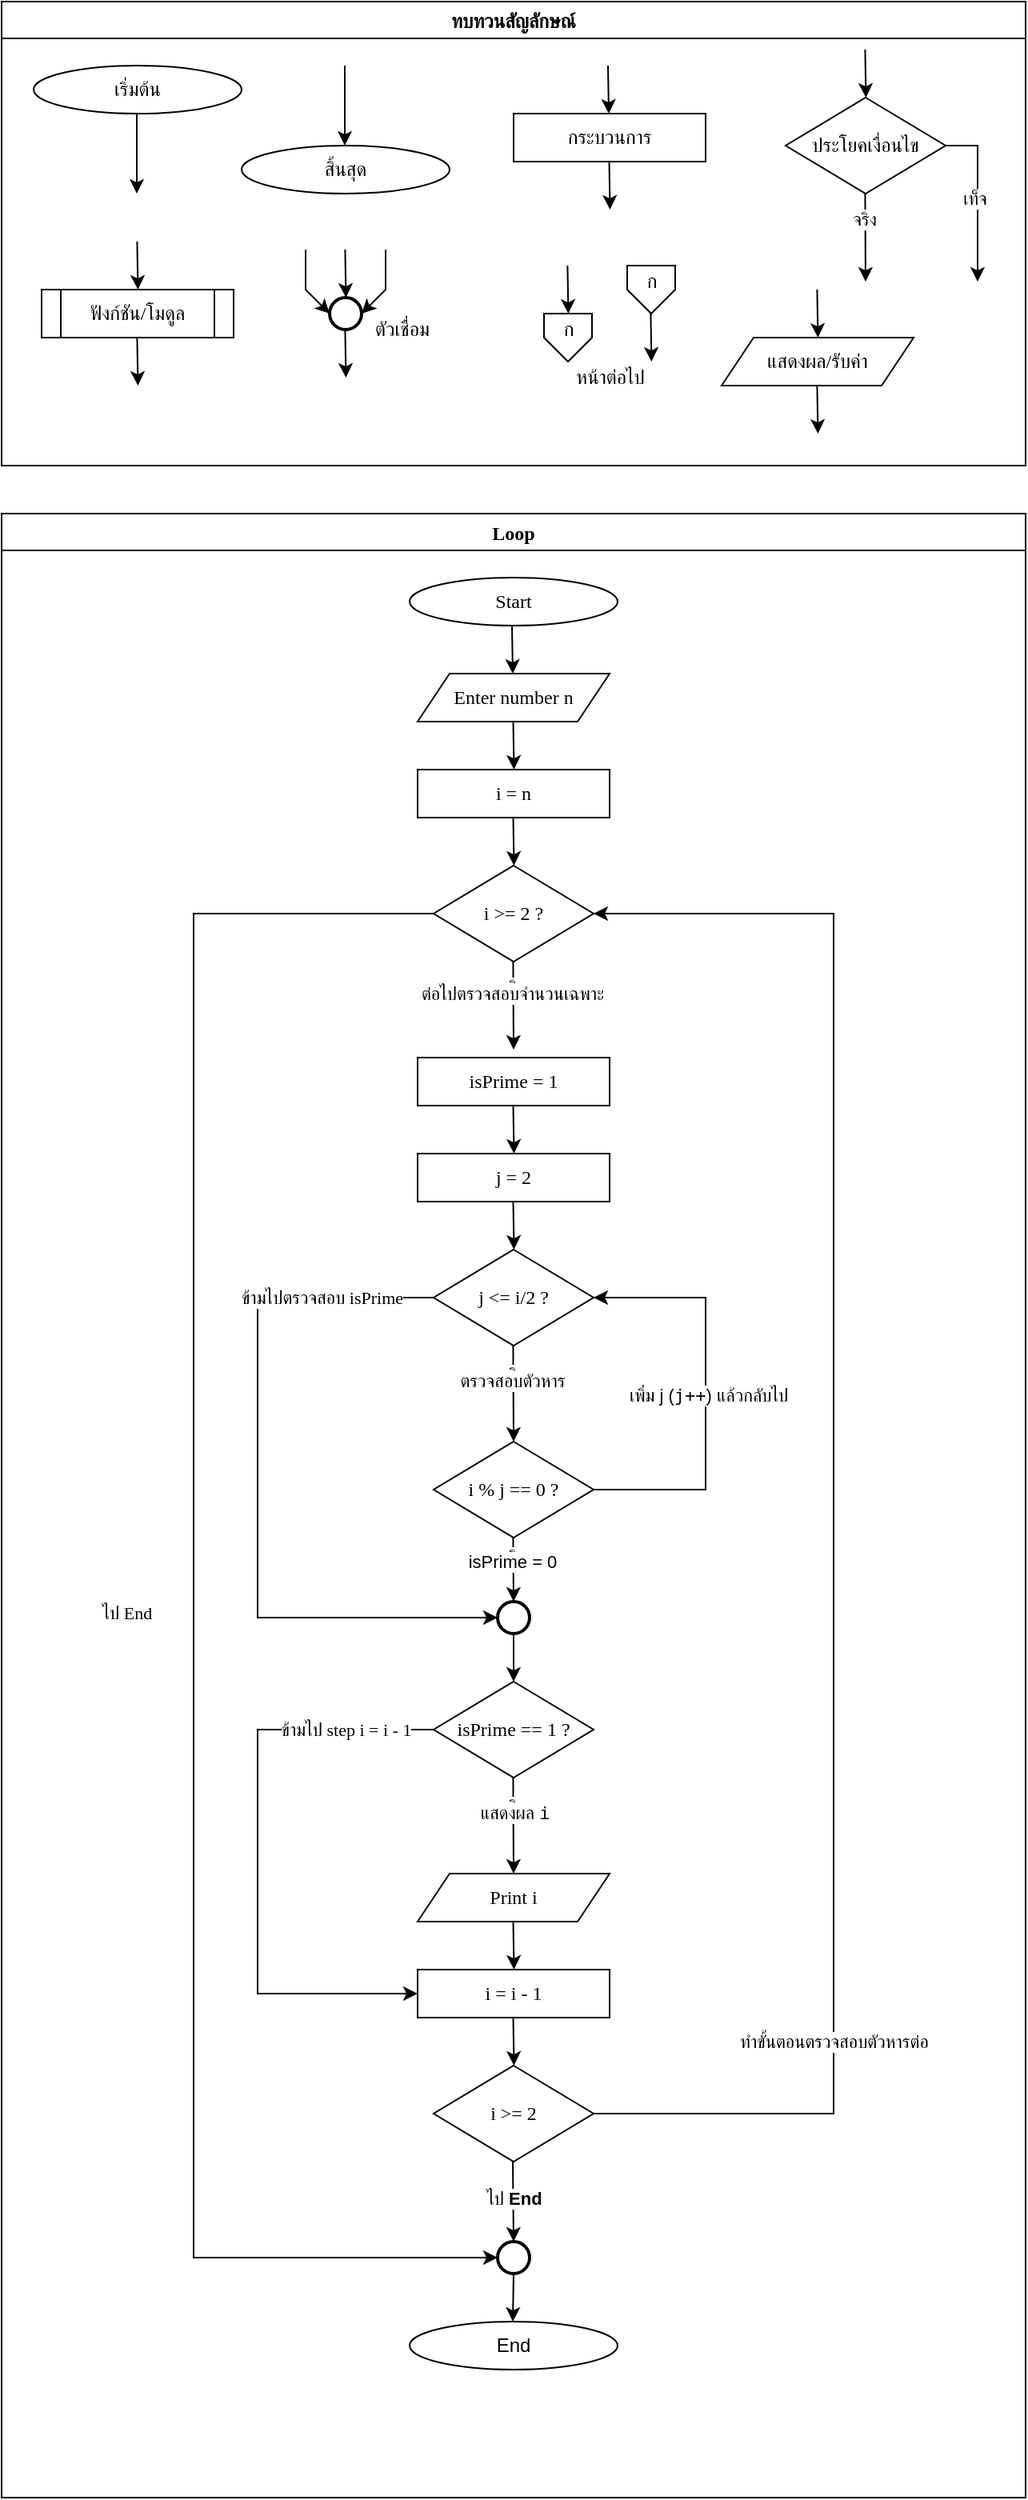<mxfile version="28.1.2">
  <diagram name="Page-1" id="07jwAA4rOBxxB98omUnX">
    <mxGraphModel dx="1426" dy="743" grid="1" gridSize="10" guides="1" tooltips="1" connect="1" arrows="1" fold="1" page="1" pageScale="1" pageWidth="850" pageHeight="1100" math="0" shadow="0">
      <root>
        <mxCell id="0" />
        <mxCell id="1" parent="0" />
        <mxCell id="EhM-U038G6zTRjNLAG5L-2" value="ทบทวนสัญลักษณ์" style="swimlane;fontFamily=Sarabun;fontSource=https://fonts.googleapis.com/css?family=Sarabun;" vertex="1" parent="1">
          <mxGeometry width="640" height="290" as="geometry" />
        </mxCell>
        <mxCell id="EhM-U038G6zTRjNLAG5L-3" value="&lt;font data-font-src=&quot;https://fonts.googleapis.com/css?family=Sarabun&quot; face=&quot;Sarabun&quot;&gt;เริ่มต้น&lt;/font&gt;" style="ellipse;whiteSpace=wrap;html=1;" vertex="1" parent="EhM-U038G6zTRjNLAG5L-2">
          <mxGeometry x="20" y="40" width="130" height="30" as="geometry" />
        </mxCell>
        <mxCell id="EhM-U038G6zTRjNLAG5L-4" value="" style="endArrow=classic;html=1;rounded=0;" edge="1" parent="EhM-U038G6zTRjNLAG5L-2">
          <mxGeometry width="50" height="50" relative="1" as="geometry">
            <mxPoint x="84.5" y="70" as="sourcePoint" />
            <mxPoint x="84.5" y="120" as="targetPoint" />
          </mxGeometry>
        </mxCell>
        <mxCell id="EhM-U038G6zTRjNLAG5L-5" value="&lt;font face=&quot;Sarabun&quot;&gt;สิ้นสุด&lt;/font&gt;" style="ellipse;whiteSpace=wrap;html=1;" vertex="1" parent="EhM-U038G6zTRjNLAG5L-2">
          <mxGeometry x="150" y="90" width="130" height="30" as="geometry" />
        </mxCell>
        <mxCell id="EhM-U038G6zTRjNLAG5L-6" value="" style="endArrow=classic;html=1;rounded=0;" edge="1" parent="EhM-U038G6zTRjNLAG5L-2">
          <mxGeometry width="50" height="50" relative="1" as="geometry">
            <mxPoint x="214.5" y="40" as="sourcePoint" />
            <mxPoint x="214.5" y="90" as="targetPoint" />
          </mxGeometry>
        </mxCell>
        <mxCell id="EhM-U038G6zTRjNLAG5L-7" value="กระบวนการ" style="rounded=0;whiteSpace=wrap;html=1;fontFamily=Sarabun;fontSource=https://fonts.googleapis.com/css?family=Sarabun;" vertex="1" parent="EhM-U038G6zTRjNLAG5L-2">
          <mxGeometry x="320" y="70" width="120" height="30" as="geometry" />
        </mxCell>
        <mxCell id="EhM-U038G6zTRjNLAG5L-8" value="" style="endArrow=classic;html=1;rounded=0;" edge="1" parent="EhM-U038G6zTRjNLAG5L-2">
          <mxGeometry width="50" height="50" relative="1" as="geometry">
            <mxPoint x="379" y="40" as="sourcePoint" />
            <mxPoint x="379.5" y="70" as="targetPoint" />
          </mxGeometry>
        </mxCell>
        <mxCell id="EhM-U038G6zTRjNLAG5L-9" value="" style="endArrow=classic;html=1;rounded=0;" edge="1" parent="EhM-U038G6zTRjNLAG5L-2">
          <mxGeometry width="50" height="50" relative="1" as="geometry">
            <mxPoint x="379.75" y="100" as="sourcePoint" />
            <mxPoint x="380.25" y="130" as="targetPoint" />
          </mxGeometry>
        </mxCell>
        <mxCell id="EhM-U038G6zTRjNLAG5L-10" value="ประโยคเงื่อนไข" style="rhombus;whiteSpace=wrap;html=1;fontFamily=Sarabun;fontSource=https://fonts.googleapis.com/css?family=Sarabun;" vertex="1" parent="EhM-U038G6zTRjNLAG5L-2">
          <mxGeometry x="490" y="60" width="100" height="60" as="geometry" />
        </mxCell>
        <mxCell id="EhM-U038G6zTRjNLAG5L-11" value="" style="endArrow=classic;html=1;rounded=0;" edge="1" parent="EhM-U038G6zTRjNLAG5L-2">
          <mxGeometry width="50" height="50" relative="1" as="geometry">
            <mxPoint x="539.71" y="30" as="sourcePoint" />
            <mxPoint x="540.21" y="60" as="targetPoint" />
          </mxGeometry>
        </mxCell>
        <mxCell id="EhM-U038G6zTRjNLAG5L-12" value="" style="endArrow=classic;html=1;rounded=0;" edge="1" parent="EhM-U038G6zTRjNLAG5L-2">
          <mxGeometry width="50" height="50" relative="1" as="geometry">
            <mxPoint x="539.71" y="120" as="sourcePoint" />
            <mxPoint x="540" y="175" as="targetPoint" />
          </mxGeometry>
        </mxCell>
        <mxCell id="EhM-U038G6zTRjNLAG5L-13" value="จริง" style="edgeLabel;html=1;align=center;verticalAlign=middle;resizable=0;points=[];fontFamily=Sarabun;fontSource=https://fonts.googleapis.com/css?family=Sarabun;" vertex="1" connectable="0" parent="EhM-U038G6zTRjNLAG5L-12">
          <mxGeometry x="-0.414" y="-1" relative="1" as="geometry">
            <mxPoint as="offset" />
          </mxGeometry>
        </mxCell>
        <mxCell id="EhM-U038G6zTRjNLAG5L-14" value="" style="endArrow=classic;html=1;rounded=0;exitX=1;exitY=0.5;exitDx=0;exitDy=0;" edge="1" parent="EhM-U038G6zTRjNLAG5L-2" source="EhM-U038G6zTRjNLAG5L-10">
          <mxGeometry width="50" height="50" relative="1" as="geometry">
            <mxPoint x="620" y="95" as="sourcePoint" />
            <mxPoint x="610" y="175" as="targetPoint" />
            <Array as="points">
              <mxPoint x="610" y="90" />
            </Array>
          </mxGeometry>
        </mxCell>
        <mxCell id="EhM-U038G6zTRjNLAG5L-15" value="&lt;font data-font-src=&quot;https://fonts.googleapis.com/css?family=Sarabun&quot; face=&quot;Sarabun&quot;&gt;เท็จ&lt;/font&gt;" style="edgeLabel;html=1;align=center;verticalAlign=middle;resizable=0;points=[];" vertex="1" connectable="0" parent="EhM-U038G6zTRjNLAG5L-14">
          <mxGeometry x="-0.002" y="-2" relative="1" as="geometry">
            <mxPoint as="offset" />
          </mxGeometry>
        </mxCell>
        <mxCell id="EhM-U038G6zTRjNLAG5L-16" value="&lt;font data-font-src=&quot;https://fonts.googleapis.com/css?family=Sarabun&quot; face=&quot;Sarabun&quot;&gt;ฟังก์ชัน/โมดูล&lt;/font&gt;" style="shape=process;whiteSpace=wrap;html=1;backgroundOutline=1;" vertex="1" parent="EhM-U038G6zTRjNLAG5L-2">
          <mxGeometry x="25" y="180" width="120" height="30" as="geometry" />
        </mxCell>
        <mxCell id="EhM-U038G6zTRjNLAG5L-17" value="" style="endArrow=classic;html=1;rounded=0;" edge="1" parent="EhM-U038G6zTRjNLAG5L-2">
          <mxGeometry width="50" height="50" relative="1" as="geometry">
            <mxPoint x="84.71" y="150" as="sourcePoint" />
            <mxPoint x="85.21" y="180" as="targetPoint" />
          </mxGeometry>
        </mxCell>
        <mxCell id="EhM-U038G6zTRjNLAG5L-18" value="" style="endArrow=classic;html=1;rounded=0;" edge="1" parent="EhM-U038G6zTRjNLAG5L-2">
          <mxGeometry width="50" height="50" relative="1" as="geometry">
            <mxPoint x="84.71" y="210" as="sourcePoint" />
            <mxPoint x="85.21" y="240" as="targetPoint" />
          </mxGeometry>
        </mxCell>
        <mxCell id="EhM-U038G6zTRjNLAG5L-19" value="" style="strokeWidth=2;html=1;shape=mxgraph.flowchart.start_2;whiteSpace=wrap;" vertex="1" parent="EhM-U038G6zTRjNLAG5L-2">
          <mxGeometry x="205" y="185" width="20" height="20" as="geometry" />
        </mxCell>
        <mxCell id="EhM-U038G6zTRjNLAG5L-20" value="" style="endArrow=classic;html=1;rounded=0;" edge="1" parent="EhM-U038G6zTRjNLAG5L-2">
          <mxGeometry width="50" height="50" relative="1" as="geometry">
            <mxPoint x="214.71" y="155" as="sourcePoint" />
            <mxPoint x="215.21" y="185" as="targetPoint" />
          </mxGeometry>
        </mxCell>
        <mxCell id="EhM-U038G6zTRjNLAG5L-21" value="" style="endArrow=classic;html=1;rounded=0;entryX=0;entryY=0.5;entryDx=0;entryDy=0;entryPerimeter=0;" edge="1" parent="EhM-U038G6zTRjNLAG5L-2" target="EhM-U038G6zTRjNLAG5L-19">
          <mxGeometry width="50" height="50" relative="1" as="geometry">
            <mxPoint x="190.0" y="155" as="sourcePoint" />
            <mxPoint x="190.5" y="185" as="targetPoint" />
            <Array as="points">
              <mxPoint x="190" y="180" />
            </Array>
          </mxGeometry>
        </mxCell>
        <mxCell id="EhM-U038G6zTRjNLAG5L-22" value="" style="endArrow=classic;html=1;rounded=0;entryX=1;entryY=0.5;entryDx=0;entryDy=0;entryPerimeter=0;" edge="1" parent="EhM-U038G6zTRjNLAG5L-2" target="EhM-U038G6zTRjNLAG5L-19">
          <mxGeometry width="50" height="50" relative="1" as="geometry">
            <mxPoint x="240.0" y="155" as="sourcePoint" />
            <mxPoint x="240.5" y="185" as="targetPoint" />
            <Array as="points">
              <mxPoint x="240" y="180" />
            </Array>
          </mxGeometry>
        </mxCell>
        <mxCell id="EhM-U038G6zTRjNLAG5L-23" value="" style="endArrow=classic;html=1;rounded=0;" edge="1" parent="EhM-U038G6zTRjNLAG5L-2">
          <mxGeometry width="50" height="50" relative="1" as="geometry">
            <mxPoint x="214.71" y="205" as="sourcePoint" />
            <mxPoint x="215.21" y="235" as="targetPoint" />
          </mxGeometry>
        </mxCell>
        <mxCell id="EhM-U038G6zTRjNLAG5L-24" value="&lt;font data-font-src=&quot;https://fonts.googleapis.com/css?family=Sarabun&quot; face=&quot;Sarabun&quot;&gt;ตัวเชื่อม&lt;/font&gt;" style="text;html=1;align=center;verticalAlign=middle;resizable=0;points=[];autosize=1;strokeColor=none;fillColor=none;" vertex="1" parent="EhM-U038G6zTRjNLAG5L-2">
          <mxGeometry x="220" y="190" width="60" height="30" as="geometry" />
        </mxCell>
        <mxCell id="EhM-U038G6zTRjNLAG5L-25" value="" style="endArrow=classic;html=1;rounded=0;" edge="1" parent="EhM-U038G6zTRjNLAG5L-2">
          <mxGeometry width="50" height="50" relative="1" as="geometry">
            <mxPoint x="353.71" y="165" as="sourcePoint" />
            <mxPoint x="354.21" y="195" as="targetPoint" />
          </mxGeometry>
        </mxCell>
        <mxCell id="EhM-U038G6zTRjNLAG5L-26" value="" style="verticalLabelPosition=bottom;verticalAlign=top;html=1;shape=offPageConnector;rounded=0;size=0.5;" vertex="1" parent="EhM-U038G6zTRjNLAG5L-2">
          <mxGeometry x="339" y="195" width="30" height="30" as="geometry" />
        </mxCell>
        <mxCell id="EhM-U038G6zTRjNLAG5L-27" value="" style="endArrow=classic;html=1;rounded=0;" edge="1" parent="EhM-U038G6zTRjNLAG5L-2">
          <mxGeometry width="50" height="50" relative="1" as="geometry">
            <mxPoint x="405.71" y="195" as="sourcePoint" />
            <mxPoint x="406.21" y="225" as="targetPoint" />
          </mxGeometry>
        </mxCell>
        <mxCell id="EhM-U038G6zTRjNLAG5L-28" value="" style="verticalLabelPosition=bottom;verticalAlign=top;html=1;shape=offPageConnector;rounded=0;size=0.5;" vertex="1" parent="EhM-U038G6zTRjNLAG5L-2">
          <mxGeometry x="391" y="165" width="30" height="30" as="geometry" />
        </mxCell>
        <mxCell id="EhM-U038G6zTRjNLAG5L-29" value="หน้าต่อไป" style="text;html=1;align=center;verticalAlign=middle;resizable=0;points=[];autosize=1;strokeColor=none;fillColor=none;fontFamily=Sarabun;fontSource=https://fonts.googleapis.com/css?family=Sarabun;" vertex="1" parent="EhM-U038G6zTRjNLAG5L-2">
          <mxGeometry x="345" y="220" width="70" height="30" as="geometry" />
        </mxCell>
        <mxCell id="EhM-U038G6zTRjNLAG5L-30" value="ก" style="text;html=1;align=center;verticalAlign=middle;resizable=0;points=[];autosize=1;strokeColor=none;fillColor=none;fontFamily=Sarabun;fontSource=https://fonts.googleapis.com/css?family=Sarabun;" vertex="1" parent="EhM-U038G6zTRjNLAG5L-2">
          <mxGeometry x="339" y="190" width="30" height="30" as="geometry" />
        </mxCell>
        <mxCell id="EhM-U038G6zTRjNLAG5L-31" value="ก" style="text;html=1;align=center;verticalAlign=middle;resizable=0;points=[];autosize=1;strokeColor=none;fillColor=none;fontFamily=Sarabun;fontSource=https://fonts.googleapis.com/css?family=Sarabun;" vertex="1" parent="EhM-U038G6zTRjNLAG5L-2">
          <mxGeometry x="391" y="160" width="30" height="30" as="geometry" />
        </mxCell>
        <mxCell id="EhM-U038G6zTRjNLAG5L-32" value="แสดงผล/รับค่า" style="shape=parallelogram;perimeter=parallelogramPerimeter;whiteSpace=wrap;html=1;fixedSize=1;fontFamily=Sarabun;fontSource=https://fonts.googleapis.com/css?family=Sarabun;" vertex="1" parent="EhM-U038G6zTRjNLAG5L-2">
          <mxGeometry x="450" y="210" width="120" height="30" as="geometry" />
        </mxCell>
        <mxCell id="EhM-U038G6zTRjNLAG5L-33" value="" style="endArrow=classic;html=1;rounded=0;" edge="1" parent="EhM-U038G6zTRjNLAG5L-2">
          <mxGeometry width="50" height="50" relative="1" as="geometry">
            <mxPoint x="509.71" y="180" as="sourcePoint" />
            <mxPoint x="510.21" y="210" as="targetPoint" />
          </mxGeometry>
        </mxCell>
        <mxCell id="EhM-U038G6zTRjNLAG5L-34" value="" style="endArrow=classic;html=1;rounded=0;" edge="1" parent="EhM-U038G6zTRjNLAG5L-2">
          <mxGeometry width="50" height="50" relative="1" as="geometry">
            <mxPoint x="509.71" y="240" as="sourcePoint" />
            <mxPoint x="510.21" y="270" as="targetPoint" />
          </mxGeometry>
        </mxCell>
        <mxCell id="EhM-U038G6zTRjNLAG5L-35" value="Loop" style="swimlane;fontFamily=Sarabun;fontSource=https://fonts.googleapis.com/css?family=Sarabun;" vertex="1" parent="1">
          <mxGeometry y="320" width="640" height="1240" as="geometry" />
        </mxCell>
        <mxCell id="EhM-U038G6zTRjNLAG5L-36" value="&lt;font data-font-src=&quot;https://fonts.googleapis.com/css?family=Sarabun&quot; face=&quot;Sarabun&quot;&gt;Start&lt;/font&gt;" style="ellipse;whiteSpace=wrap;html=1;" vertex="1" parent="EhM-U038G6zTRjNLAG5L-35">
          <mxGeometry x="255" y="40" width="130" height="30" as="geometry" />
        </mxCell>
        <mxCell id="EhM-U038G6zTRjNLAG5L-39" value="" style="endArrow=classic;html=1;rounded=0;" edge="1" parent="EhM-U038G6zTRjNLAG5L-35">
          <mxGeometry width="50" height="50" relative="1" as="geometry">
            <mxPoint x="319" y="70" as="sourcePoint" />
            <mxPoint x="319.5" y="100" as="targetPoint" />
          </mxGeometry>
        </mxCell>
        <mxCell id="EhM-U038G6zTRjNLAG5L-40" value="" style="endArrow=classic;html=1;rounded=0;" edge="1" parent="EhM-U038G6zTRjNLAG5L-35">
          <mxGeometry width="50" height="50" relative="1" as="geometry">
            <mxPoint x="319.75" y="130" as="sourcePoint" />
            <mxPoint x="320.25" y="160" as="targetPoint" />
          </mxGeometry>
        </mxCell>
        <mxCell id="EhM-U038G6zTRjNLAG5L-106" value="Enter number n" style="shape=parallelogram;perimeter=parallelogramPerimeter;whiteSpace=wrap;html=1;fixedSize=1;fontFamily=Sarabun;fontSource=https://fonts.googleapis.com/css?family=Sarabun;" vertex="1" parent="EhM-U038G6zTRjNLAG5L-35">
          <mxGeometry x="260" y="100" width="120" height="30" as="geometry" />
        </mxCell>
        <mxCell id="EhM-U038G6zTRjNLAG5L-107" value="i = n" style="rounded=0;whiteSpace=wrap;html=1;fontFamily=Sarabun;fontSource=https://fonts.googleapis.com/css?family=Sarabun;" vertex="1" parent="EhM-U038G6zTRjNLAG5L-35">
          <mxGeometry x="260" y="160" width="120" height="30" as="geometry" />
        </mxCell>
        <mxCell id="EhM-U038G6zTRjNLAG5L-108" value="" style="endArrow=classic;html=1;rounded=0;" edge="1" parent="EhM-U038G6zTRjNLAG5L-35">
          <mxGeometry width="50" height="50" relative="1" as="geometry">
            <mxPoint x="319.75" y="190" as="sourcePoint" />
            <mxPoint x="320.25" y="220" as="targetPoint" />
          </mxGeometry>
        </mxCell>
        <mxCell id="EhM-U038G6zTRjNLAG5L-109" value="i &amp;gt;= 2 ?" style="rhombus;whiteSpace=wrap;html=1;fontFamily=Sarabun;fontSource=https://fonts.googleapis.com/css?family=Sarabun;" vertex="1" parent="EhM-U038G6zTRjNLAG5L-35">
          <mxGeometry x="270" y="220" width="100" height="60" as="geometry" />
        </mxCell>
        <mxCell id="EhM-U038G6zTRjNLAG5L-110" value="" style="endArrow=classic;html=1;rounded=0;" edge="1" parent="EhM-U038G6zTRjNLAG5L-35">
          <mxGeometry width="50" height="50" relative="1" as="geometry">
            <mxPoint x="319.71" y="280" as="sourcePoint" />
            <mxPoint x="320" y="335" as="targetPoint" />
          </mxGeometry>
        </mxCell>
        <mxCell id="EhM-U038G6zTRjNLAG5L-111" value="จริง" style="edgeLabel;html=1;align=center;verticalAlign=middle;resizable=0;points=[];fontFamily=Sarabun;fontSource=https://fonts.googleapis.com/css?family=Sarabun;" vertex="1" connectable="0" parent="EhM-U038G6zTRjNLAG5L-110">
          <mxGeometry x="-0.414" y="-1" relative="1" as="geometry">
            <mxPoint as="offset" />
          </mxGeometry>
        </mxCell>
        <mxCell id="EhM-U038G6zTRjNLAG5L-114" value="ต่อไปตรวจสอบจำนวนเฉพาะ" style="edgeLabel;html=1;align=center;verticalAlign=middle;resizable=0;points=[];" vertex="1" connectable="0" parent="EhM-U038G6zTRjNLAG5L-110">
          <mxGeometry x="-0.273" y="-1" relative="1" as="geometry">
            <mxPoint as="offset" />
          </mxGeometry>
        </mxCell>
        <mxCell id="EhM-U038G6zTRjNLAG5L-112" value="" style="endArrow=classic;html=1;rounded=0;exitX=0;exitY=0.5;exitDx=0;exitDy=0;entryX=0;entryY=0.5;entryDx=0;entryDy=0;entryPerimeter=0;" edge="1" parent="EhM-U038G6zTRjNLAG5L-35" source="EhM-U038G6zTRjNLAG5L-109" target="EhM-U038G6zTRjNLAG5L-158">
          <mxGeometry width="50" height="50" relative="1" as="geometry">
            <mxPoint x="250" y="260" as="sourcePoint" />
            <mxPoint x="120" y="360" as="targetPoint" />
            <Array as="points">
              <mxPoint x="120" y="250" />
              <mxPoint x="120" y="1090" />
            </Array>
          </mxGeometry>
        </mxCell>
        <mxCell id="EhM-U038G6zTRjNLAG5L-113" value="&lt;font data-font-src=&quot;https://fonts.googleapis.com/css?family=Sarabun&quot; face=&quot;Sarabun&quot;&gt;ไป End&lt;/font&gt;" style="edgeLabel;html=1;align=center;verticalAlign=middle;resizable=0;points=[];" vertex="1" connectable="0" parent="EhM-U038G6zTRjNLAG5L-112">
          <mxGeometry x="-0.002" y="-2" relative="1" as="geometry">
            <mxPoint x="-40" y="-2" as="offset" />
          </mxGeometry>
        </mxCell>
        <mxCell id="EhM-U038G6zTRjNLAG5L-115" value="isPrime = 1" style="rounded=0;whiteSpace=wrap;html=1;fontFamily=Sarabun;fontSource=https://fonts.googleapis.com/css?family=Sarabun;" vertex="1" parent="EhM-U038G6zTRjNLAG5L-35">
          <mxGeometry x="260" y="340" width="120" height="30" as="geometry" />
        </mxCell>
        <mxCell id="EhM-U038G6zTRjNLAG5L-116" value="" style="endArrow=classic;html=1;rounded=0;" edge="1" parent="EhM-U038G6zTRjNLAG5L-35">
          <mxGeometry width="50" height="50" relative="1" as="geometry">
            <mxPoint x="319.75" y="370" as="sourcePoint" />
            <mxPoint x="320.25" y="400" as="targetPoint" />
          </mxGeometry>
        </mxCell>
        <mxCell id="EhM-U038G6zTRjNLAG5L-117" value="j = 2" style="rounded=0;whiteSpace=wrap;html=1;fontFamily=Sarabun;fontSource=https://fonts.googleapis.com/css?family=Sarabun;" vertex="1" parent="EhM-U038G6zTRjNLAG5L-35">
          <mxGeometry x="260" y="400" width="120" height="30" as="geometry" />
        </mxCell>
        <mxCell id="EhM-U038G6zTRjNLAG5L-118" value="" style="endArrow=classic;html=1;rounded=0;" edge="1" parent="EhM-U038G6zTRjNLAG5L-35">
          <mxGeometry width="50" height="50" relative="1" as="geometry">
            <mxPoint x="319.75" y="430" as="sourcePoint" />
            <mxPoint x="320.25" y="460" as="targetPoint" />
          </mxGeometry>
        </mxCell>
        <mxCell id="EhM-U038G6zTRjNLAG5L-119" value="j &amp;lt;= i/2 ?" style="rhombus;whiteSpace=wrap;html=1;fontFamily=Sarabun;fontSource=https://fonts.googleapis.com/css?family=Sarabun;" vertex="1" parent="EhM-U038G6zTRjNLAG5L-35">
          <mxGeometry x="270" y="460" width="100" height="60" as="geometry" />
        </mxCell>
        <mxCell id="EhM-U038G6zTRjNLAG5L-120" value="" style="endArrow=classic;html=1;rounded=0;entryX=0.5;entryY=0;entryDx=0;entryDy=0;" edge="1" parent="EhM-U038G6zTRjNLAG5L-35" target="EhM-U038G6zTRjNLAG5L-131">
          <mxGeometry width="50" height="50" relative="1" as="geometry">
            <mxPoint x="319.71" y="520" as="sourcePoint" />
            <mxPoint x="320" y="575" as="targetPoint" />
          </mxGeometry>
        </mxCell>
        <mxCell id="EhM-U038G6zTRjNLAG5L-121" value="จริง" style="edgeLabel;html=1;align=center;verticalAlign=middle;resizable=0;points=[];fontFamily=Sarabun;fontSource=https://fonts.googleapis.com/css?family=Sarabun;" vertex="1" connectable="0" parent="EhM-U038G6zTRjNLAG5L-120">
          <mxGeometry x="-0.414" y="-1" relative="1" as="geometry">
            <mxPoint as="offset" />
          </mxGeometry>
        </mxCell>
        <mxCell id="EhM-U038G6zTRjNLAG5L-122" value="ตรวจสอบตัวหาร" style="edgeLabel;html=1;align=center;verticalAlign=middle;resizable=0;points=[];" vertex="1" connectable="0" parent="EhM-U038G6zTRjNLAG5L-120">
          <mxGeometry x="-0.273" y="-1" relative="1" as="geometry">
            <mxPoint as="offset" />
          </mxGeometry>
        </mxCell>
        <mxCell id="EhM-U038G6zTRjNLAG5L-123" value="" style="endArrow=classic;html=1;rounded=0;exitX=0;exitY=0.5;exitDx=0;exitDy=0;entryX=0;entryY=0.5;entryDx=0;entryDy=0;entryPerimeter=0;" edge="1" parent="EhM-U038G6zTRjNLAG5L-35" source="EhM-U038G6zTRjNLAG5L-119" target="EhM-U038G6zTRjNLAG5L-211">
          <mxGeometry width="50" height="50" relative="1" as="geometry">
            <mxPoint x="400" y="495" as="sourcePoint" />
            <mxPoint x="120" y="560" as="targetPoint" />
            <Array as="points">
              <mxPoint x="160" y="490" />
              <mxPoint x="160" y="590" />
              <mxPoint x="160" y="690" />
            </Array>
          </mxGeometry>
        </mxCell>
        <mxCell id="EhM-U038G6zTRjNLAG5L-124" value="&lt;font data-font-src=&quot;https://fonts.googleapis.com/css?family=Sarabun&quot; face=&quot;Sarabun&quot;&gt;ข้ามไปตรวจสอบ isPrime&lt;/font&gt;" style="edgeLabel;html=1;align=center;verticalAlign=middle;resizable=0;points=[];" vertex="1" connectable="0" parent="EhM-U038G6zTRjNLAG5L-123">
          <mxGeometry x="-0.002" y="-2" relative="1" as="geometry">
            <mxPoint x="42" y="-120" as="offset" />
          </mxGeometry>
        </mxCell>
        <mxCell id="EhM-U038G6zTRjNLAG5L-131" value="i % j == 0 ?" style="rhombus;whiteSpace=wrap;html=1;fontFamily=Sarabun;fontSource=https://fonts.googleapis.com/css?family=Sarabun;" vertex="1" parent="EhM-U038G6zTRjNLAG5L-35">
          <mxGeometry x="270" y="580" width="100" height="60" as="geometry" />
        </mxCell>
        <mxCell id="EhM-U038G6zTRjNLAG5L-132" value="" style="endArrow=classic;html=1;rounded=0;" edge="1" parent="EhM-U038G6zTRjNLAG5L-35">
          <mxGeometry width="50" height="50" relative="1" as="geometry">
            <mxPoint x="319.71" y="640" as="sourcePoint" />
            <mxPoint x="320" y="680" as="targetPoint" />
          </mxGeometry>
        </mxCell>
        <mxCell id="EhM-U038G6zTRjNLAG5L-133" value="จริง" style="edgeLabel;html=1;align=center;verticalAlign=middle;resizable=0;points=[];fontFamily=Sarabun;fontSource=https://fonts.googleapis.com/css?family=Sarabun;" vertex="1" connectable="0" parent="EhM-U038G6zTRjNLAG5L-132">
          <mxGeometry x="-0.414" y="-1" relative="1" as="geometry">
            <mxPoint as="offset" />
          </mxGeometry>
        </mxCell>
        <mxCell id="EhM-U038G6zTRjNLAG5L-134" value="isPrime = 0" style="edgeLabel;html=1;align=center;verticalAlign=middle;resizable=0;points=[];" vertex="1" connectable="0" parent="EhM-U038G6zTRjNLAG5L-132">
          <mxGeometry x="-0.273" y="-1" relative="1" as="geometry">
            <mxPoint as="offset" />
          </mxGeometry>
        </mxCell>
        <mxCell id="EhM-U038G6zTRjNLAG5L-135" value="" style="endArrow=classic;html=1;rounded=0;exitX=1;exitY=0.5;exitDx=0;exitDy=0;entryX=1;entryY=0.5;entryDx=0;entryDy=0;" edge="1" parent="EhM-U038G6zTRjNLAG5L-35" source="EhM-U038G6zTRjNLAG5L-131" target="EhM-U038G6zTRjNLAG5L-119">
          <mxGeometry width="50" height="50" relative="1" as="geometry">
            <mxPoint x="400" y="615" as="sourcePoint" />
            <mxPoint x="520" y="700" as="targetPoint" />
            <Array as="points">
              <mxPoint x="440" y="610" />
              <mxPoint x="440" y="490" />
            </Array>
          </mxGeometry>
        </mxCell>
        <mxCell id="EhM-U038G6zTRjNLAG5L-136" value="&amp;nbsp;เพิ่ม j (&lt;code data-end=&quot;1062&quot; data-start=&quot;1057&quot;&gt;j++&lt;/code&gt;) แล้วกลับไป" style="edgeLabel;html=1;align=center;verticalAlign=middle;resizable=0;points=[];" vertex="1" connectable="0" parent="EhM-U038G6zTRjNLAG5L-135">
          <mxGeometry x="-0.002" y="-2" relative="1" as="geometry">
            <mxPoint x="-2" as="offset" />
          </mxGeometry>
        </mxCell>
        <mxCell id="EhM-U038G6zTRjNLAG5L-138" value="isPrime == 1 ?" style="rhombus;whiteSpace=wrap;html=1;fontFamily=Sarabun;fontSource=https://fonts.googleapis.com/css?family=Sarabun;" vertex="1" parent="EhM-U038G6zTRjNLAG5L-35">
          <mxGeometry x="270" y="730" width="100" height="60" as="geometry" />
        </mxCell>
        <mxCell id="EhM-U038G6zTRjNLAG5L-139" value="" style="endArrow=classic;html=1;rounded=0;entryX=0.5;entryY=0;entryDx=0;entryDy=0;" edge="1" parent="EhM-U038G6zTRjNLAG5L-35">
          <mxGeometry width="50" height="50" relative="1" as="geometry">
            <mxPoint x="319.71" y="790" as="sourcePoint" />
            <mxPoint x="320" y="850" as="targetPoint" />
          </mxGeometry>
        </mxCell>
        <mxCell id="EhM-U038G6zTRjNLAG5L-140" value="จริง" style="edgeLabel;html=1;align=center;verticalAlign=middle;resizable=0;points=[];fontFamily=Sarabun;fontSource=https://fonts.googleapis.com/css?family=Sarabun;" vertex="1" connectable="0" parent="EhM-U038G6zTRjNLAG5L-139">
          <mxGeometry x="-0.414" y="-1" relative="1" as="geometry">
            <mxPoint as="offset" />
          </mxGeometry>
        </mxCell>
        <mxCell id="EhM-U038G6zTRjNLAG5L-141" value="&amp;nbsp;แสดงผล &lt;code data-end=&quot;1194&quot; data-start=&quot;1191&quot;&gt;i&lt;/code&gt;" style="edgeLabel;html=1;align=center;verticalAlign=middle;resizable=0;points=[];" vertex="1" connectable="0" parent="EhM-U038G6zTRjNLAG5L-139">
          <mxGeometry x="-0.273" y="-1" relative="1" as="geometry">
            <mxPoint as="offset" />
          </mxGeometry>
        </mxCell>
        <mxCell id="EhM-U038G6zTRjNLAG5L-142" value="" style="endArrow=classic;html=1;rounded=0;exitX=0;exitY=0.5;exitDx=0;exitDy=0;entryX=0;entryY=0.5;entryDx=0;entryDy=0;" edge="1" parent="EhM-U038G6zTRjNLAG5L-35" source="EhM-U038G6zTRjNLAG5L-138" target="EhM-U038G6zTRjNLAG5L-146">
          <mxGeometry width="50" height="50" relative="1" as="geometry">
            <mxPoint x="400" y="765" as="sourcePoint" />
            <mxPoint x="120" y="830" as="targetPoint" />
            <Array as="points">
              <mxPoint x="160" y="760" />
              <mxPoint x="160" y="925" />
            </Array>
          </mxGeometry>
        </mxCell>
        <mxCell id="EhM-U038G6zTRjNLAG5L-143" value="&lt;font data-font-src=&quot;https://fonts.googleapis.com/css?family=Sarabun&quot; face=&quot;Sarabun&quot;&gt;ข้ามไป step i = i - 1&lt;/font&gt;" style="edgeLabel;html=1;align=center;verticalAlign=middle;resizable=0;points=[];" vertex="1" connectable="0" parent="EhM-U038G6zTRjNLAG5L-142">
          <mxGeometry x="-0.002" y="-2" relative="1" as="geometry">
            <mxPoint x="57" y="-77" as="offset" />
          </mxGeometry>
        </mxCell>
        <mxCell id="EhM-U038G6zTRjNLAG5L-144" value="" style="endArrow=classic;html=1;rounded=0;" edge="1" parent="EhM-U038G6zTRjNLAG5L-35">
          <mxGeometry width="50" height="50" relative="1" as="geometry">
            <mxPoint x="319.75" y="880" as="sourcePoint" />
            <mxPoint x="320.25" y="910" as="targetPoint" />
          </mxGeometry>
        </mxCell>
        <mxCell id="EhM-U038G6zTRjNLAG5L-145" value="Print i" style="shape=parallelogram;perimeter=parallelogramPerimeter;whiteSpace=wrap;html=1;fixedSize=1;fontFamily=Sarabun;fontSource=https://fonts.googleapis.com/css?family=Sarabun;" vertex="1" parent="EhM-U038G6zTRjNLAG5L-35">
          <mxGeometry x="260" y="850" width="120" height="30" as="geometry" />
        </mxCell>
        <mxCell id="EhM-U038G6zTRjNLAG5L-146" value="i = i - 1" style="rounded=0;whiteSpace=wrap;html=1;fontFamily=Sarabun;fontSource=https://fonts.googleapis.com/css?family=Sarabun;" vertex="1" parent="EhM-U038G6zTRjNLAG5L-35">
          <mxGeometry x="260" y="910" width="120" height="30" as="geometry" />
        </mxCell>
        <mxCell id="EhM-U038G6zTRjNLAG5L-147" value="" style="endArrow=classic;html=1;rounded=0;" edge="1" parent="EhM-U038G6zTRjNLAG5L-35">
          <mxGeometry width="50" height="50" relative="1" as="geometry">
            <mxPoint x="319.75" y="940" as="sourcePoint" />
            <mxPoint x="320.25" y="970" as="targetPoint" />
          </mxGeometry>
        </mxCell>
        <mxCell id="EhM-U038G6zTRjNLAG5L-148" value="i &amp;gt;= 2" style="rhombus;whiteSpace=wrap;html=1;fontFamily=Sarabun;fontSource=https://fonts.googleapis.com/css?family=Sarabun;" vertex="1" parent="EhM-U038G6zTRjNLAG5L-35">
          <mxGeometry x="270" y="970" width="100" height="60" as="geometry" />
        </mxCell>
        <mxCell id="EhM-U038G6zTRjNLAG5L-149" value="" style="endArrow=classic;html=1;rounded=0;exitX=1;exitY=0.5;exitDx=0;exitDy=0;entryX=1;entryY=0.5;entryDx=0;entryDy=0;" edge="1" parent="EhM-U038G6zTRjNLAG5L-35" source="EhM-U038G6zTRjNLAG5L-148" target="EhM-U038G6zTRjNLAG5L-109">
          <mxGeometry width="50" height="50" relative="1" as="geometry">
            <mxPoint x="400" y="975" as="sourcePoint" />
            <mxPoint x="540" y="400" as="targetPoint" />
            <Array as="points">
              <mxPoint x="520" y="1000" />
              <mxPoint x="520" y="850" />
              <mxPoint x="520" y="250" />
            </Array>
          </mxGeometry>
        </mxCell>
        <mxCell id="EhM-U038G6zTRjNLAG5L-150" value="ทำขั้นตอนตรวจสอบตัวหารต่อ" style="edgeLabel;html=1;align=center;verticalAlign=middle;resizable=0;points=[];" vertex="1" connectable="0" parent="EhM-U038G6zTRjNLAG5L-149">
          <mxGeometry x="-0.002" y="-2" relative="1" as="geometry">
            <mxPoint x="-2" y="329" as="offset" />
          </mxGeometry>
        </mxCell>
        <mxCell id="EhM-U038G6zTRjNLAG5L-151" value="" style="endArrow=classic;html=1;rounded=0;entryX=0.5;entryY=0;entryDx=0;entryDy=0;entryPerimeter=0;" edge="1" parent="EhM-U038G6zTRjNLAG5L-35" target="EhM-U038G6zTRjNLAG5L-158">
          <mxGeometry width="50" height="50" relative="1" as="geometry">
            <mxPoint x="319.5" y="1030" as="sourcePoint" />
            <mxPoint x="320" y="1070" as="targetPoint" />
          </mxGeometry>
        </mxCell>
        <mxCell id="EhM-U038G6zTRjNLAG5L-153" value="ไป &lt;strong data-end=&quot;704&quot; data-start=&quot;697&quot;&gt;End&lt;/strong&gt;" style="edgeLabel;html=1;align=center;verticalAlign=middle;resizable=0;points=[];" vertex="1" connectable="0" parent="EhM-U038G6zTRjNLAG5L-151">
          <mxGeometry x="-0.273" y="-1" relative="1" as="geometry">
            <mxPoint x="1" y="5" as="offset" />
          </mxGeometry>
        </mxCell>
        <mxCell id="EhM-U038G6zTRjNLAG5L-158" value="" style="strokeWidth=2;html=1;shape=mxgraph.flowchart.start_2;whiteSpace=wrap;" vertex="1" parent="EhM-U038G6zTRjNLAG5L-35">
          <mxGeometry x="310" y="1080" width="20" height="20" as="geometry" />
        </mxCell>
        <mxCell id="EhM-U038G6zTRjNLAG5L-213" value="" style="edgeStyle=orthogonalEdgeStyle;rounded=0;orthogonalLoop=1;jettySize=auto;html=1;" edge="1" parent="EhM-U038G6zTRjNLAG5L-35" source="EhM-U038G6zTRjNLAG5L-211" target="EhM-U038G6zTRjNLAG5L-138">
          <mxGeometry relative="1" as="geometry" />
        </mxCell>
        <mxCell id="EhM-U038G6zTRjNLAG5L-211" value="" style="strokeWidth=2;html=1;shape=mxgraph.flowchart.start_2;whiteSpace=wrap;" vertex="1" parent="EhM-U038G6zTRjNLAG5L-35">
          <mxGeometry x="310" y="680" width="20" height="20" as="geometry" />
        </mxCell>
        <mxCell id="EhM-U038G6zTRjNLAG5L-214" value="End" style="ellipse;whiteSpace=wrap;html=1;" vertex="1" parent="EhM-U038G6zTRjNLAG5L-35">
          <mxGeometry x="255" y="1130" width="130" height="30" as="geometry" />
        </mxCell>
        <mxCell id="EhM-U038G6zTRjNLAG5L-215" value="" style="endArrow=classic;html=1;rounded=0;" edge="1" parent="EhM-U038G6zTRjNLAG5L-35">
          <mxGeometry width="50" height="50" relative="1" as="geometry">
            <mxPoint x="320" y="1100" as="sourcePoint" />
            <mxPoint x="319.5" y="1130" as="targetPoint" />
          </mxGeometry>
        </mxCell>
      </root>
    </mxGraphModel>
  </diagram>
</mxfile>

